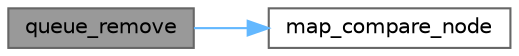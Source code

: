 digraph "queue_remove"
{
 // LATEX_PDF_SIZE
  bgcolor="transparent";
  edge [fontname=Helvetica,fontsize=10,labelfontname=Helvetica,labelfontsize=10];
  node [fontname=Helvetica,fontsize=10,shape=box,height=0.2,width=0.4];
  rankdir="LR";
  Node1 [label="queue_remove",height=0.2,width=0.4,color="gray40", fillcolor="grey60", style="filled", fontcolor="black",tooltip="remove a node from the queue."];
  Node1 -> Node2 [color="steelblue1",style="solid"];
  Node2 [label="map_compare_node",height=0.2,width=0.4,color="grey40", fillcolor="white", style="filled",URL="$map_8c.html#a036e69f873f056f3b50bbf2f18dbcb1a",tooltip="returns true if the coordinates are the same This function returns true if the x and y coordinates ar..."];
}
